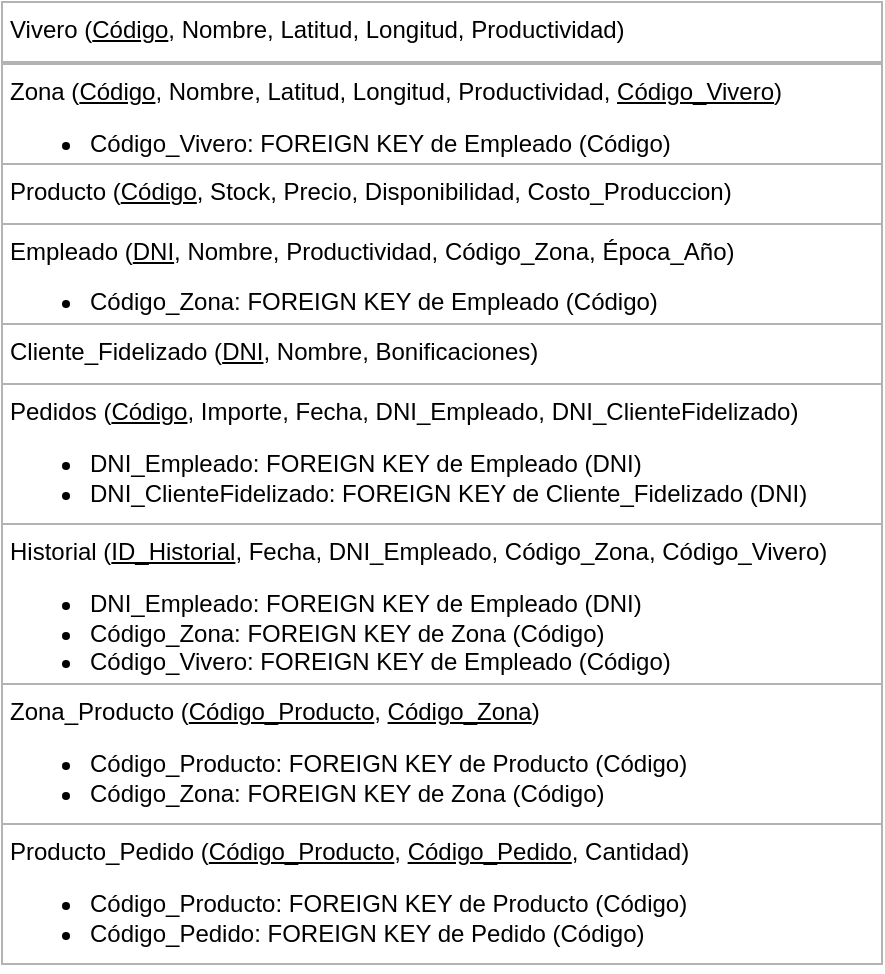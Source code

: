 <mxfile version="24.8.2">
  <diagram name="Vivero-Relacional" id="DlgvNUACUfaQvKq9qlf7">
    <mxGraphModel grid="1" page="1" gridSize="10" guides="1" tooltips="1" connect="1" arrows="1" fold="1" pageScale="1" pageWidth="827" pageHeight="1169" math="0" shadow="0">
      <root>
        <mxCell id="0" />
        <mxCell id="1" parent="0" />
        <mxCell id="0F2z70YH4uNPyJR6nJny-1" value="Vivero (&lt;u style=&quot;font-size: 12px;&quot;&gt;Código&lt;/u&gt;, Nombre, Latitud, Longitud, Productividad)" style="text;html=1;align=left;verticalAlign=top;whiteSpace=wrap;rounded=0;textDirection=ltr;labelPosition=center;verticalLabelPosition=middle;strokeColor=#B3B3B3;spacingLeft=2;fontSize=12;" vertex="1" parent="1">
          <mxGeometry x="200" y="400" width="440" height="30" as="geometry" />
        </mxCell>
        <mxCell id="0F2z70YH4uNPyJR6nJny-2" value="Zona (&lt;u style=&quot;font-size: 12px;&quot;&gt;Código&lt;/u&gt;, Nombre, Latitud, Longitud, Productividad, &lt;u style=&quot;font-size: 12px;&quot;&gt;Código_Vivero&lt;/u&gt;)&lt;br style=&quot;font-size: 12px;&quot;&gt;&lt;ul style=&quot;font-size: 12px;&quot;&gt;&lt;li style=&quot;font-size: 12px;&quot;&gt;Código_Vivero: FOREIGN KEY de Empleado (Código)&lt;/li&gt;&lt;/ul&gt;" style="text;html=1;align=left;verticalAlign=top;whiteSpace=wrap;rounded=0;textDirection=ltr;labelPosition=center;verticalLabelPosition=middle;strokeColor=#B3B3B3;spacingLeft=2;fontSize=12;" vertex="1" parent="1">
          <mxGeometry x="200" y="431" width="440" height="50" as="geometry" />
        </mxCell>
        <mxCell id="0F2z70YH4uNPyJR6nJny-5" value="Historial (&lt;u style=&quot;font-size: 12px;&quot;&gt;ID_Historial&lt;/u&gt;, Fecha, DNI_Empleado, Código_Zona, Código_Vivero)&lt;br style=&quot;font-size: 12px;&quot;&gt;&lt;ul style=&quot;font-size: 12px;&quot;&gt;&lt;li style=&quot;font-size: 12px;&quot;&gt;DNI_Empleado: FOREIGN KEY de Empleado (DNI)&lt;/li&gt;&lt;li style=&quot;font-size: 12px;&quot;&gt;Código_Zona: FOREIGN KEY de Zona (Código)&lt;/li&gt;&lt;li style=&quot;font-size: 12px;&quot;&gt;Código_Vivero: FOREIGN KEY de Empleado (Código)&lt;/li&gt;&lt;/ul&gt;" style="text;whiteSpace=wrap;html=1;align=left;verticalAlign=top;textDirection=ltr;labelPosition=center;verticalLabelPosition=middle;strokeColor=#B3B3B3;spacingLeft=2;fontSize=12;" vertex="1" parent="1">
          <mxGeometry x="200" y="661" width="440" height="80" as="geometry" />
        </mxCell>
        <mxCell id="0F2z70YH4uNPyJR6nJny-9" value="Producto (&lt;u style=&quot;font-size: 12px;&quot;&gt;Código&lt;/u&gt;, Stock, Precio, Disponibilidad, Costo_Produccion)" style="text;html=1;align=left;verticalAlign=top;whiteSpace=wrap;rounded=0;textDirection=ltr;labelPosition=center;verticalLabelPosition=middle;strokeColor=#B3B3B3;spacingLeft=2;fontSize=12;" vertex="1" parent="1">
          <mxGeometry x="200" y="481" width="440" height="30" as="geometry" />
        </mxCell>
        <mxCell id="0F2z70YH4uNPyJR6nJny-14" value="Pedidos (&lt;u style=&quot;font-size: 12px;&quot;&gt;Código&lt;/u&gt;, Importe, Fecha,&amp;nbsp;DNI_Empleado,&amp;nbsp;DNI_ClienteFidelizado)&lt;br style=&quot;font-size: 12px;&quot;&gt;&lt;ul style=&quot;font-size: 12px;&quot;&gt;&lt;li style=&quot;font-size: 12px;&quot;&gt;DNI_Empleado: FOREIGN KEY de Empleado (DNI)&lt;/li&gt;&lt;li&gt;DNI_ClienteFidelizado: FOREIGN KEY de Cliente_Fidelizado&amp;nbsp;(DNI)&lt;/li&gt;&lt;/ul&gt;" style="text;html=1;align=left;verticalAlign=top;whiteSpace=wrap;rounded=0;textDirection=ltr;labelPosition=center;verticalLabelPosition=middle;strokeColor=#B3B3B3;spacingLeft=2;fontSize=12;" vertex="1" parent="1">
          <mxGeometry x="200" y="591" width="440" height="70" as="geometry" />
        </mxCell>
        <mxCell id="iTkprR3oAFIrBwnCaC1_-1" value="Empleado (&lt;u style=&quot;font-size: 12px;&quot;&gt;DNI&lt;/u&gt;, Nombre, Productividad,&amp;nbsp;&lt;span style=&quot;font-size: 12px;&quot;&gt;Código_Zona&lt;/span&gt;&lt;span style=&quot;font-size: 12px;&quot;&gt;,&amp;nbsp;&lt;/span&gt;&lt;span style=&quot;font-size: 12px;&quot;&gt;Época_Año&lt;/span&gt;&lt;font style=&quot;font-size: 12px;&quot;&gt;)&lt;/font&gt;&lt;div style=&quot;line-height: 100%; font-size: 12px;&quot;&gt;&lt;ul style=&quot;line-height: 100%; font-size: 12px;&quot;&gt;&lt;li style=&quot;font-size: 12px;&quot;&gt;&lt;font style=&quot;font-size: 12px;&quot;&gt;Código_Zona: FOREIGN KEY de Empleado (Código)&lt;/font&gt;&lt;/li&gt;&lt;/ul&gt;&lt;/div&gt;" style="text;html=1;align=left;verticalAlign=top;whiteSpace=wrap;rounded=0;textDirection=ltr;labelPosition=center;verticalLabelPosition=middle;strokeColor=#B3B3B3;spacingLeft=2;fontSize=12;" vertex="1" parent="1">
          <mxGeometry x="200" y="511" width="440" height="50" as="geometry" />
        </mxCell>
        <mxCell id="GdEsjP5zeC3vfZgBRAmK-1" value="Cliente_Fidelizado (&lt;u style=&quot;font-size: 12px;&quot;&gt;DNI&lt;/u&gt;, Nombre, Bonificaciones)" style="text;html=1;align=left;verticalAlign=top;whiteSpace=wrap;rounded=0;textDirection=ltr;labelPosition=center;verticalLabelPosition=middle;strokeColor=#B3B3B3;spacingLeft=2;fontSize=12;" vertex="1" parent="1">
          <mxGeometry x="200" y="561" width="440" height="30" as="geometry" />
        </mxCell>
        <mxCell id="3ZJMpc_EE0C4nRCl-aHU-3" value="Zona_Producto (&lt;u style=&quot;font-size: 12px;&quot;&gt;Código_Producto&lt;/u&gt;, &lt;u&gt;Código_Zona&lt;/u&gt;)&lt;br style=&quot;font-size: 12px;&quot;&gt;&lt;ul style=&quot;font-size: 12px;&quot;&gt;&lt;li style=&quot;font-size: 12px;&quot;&gt;Código_Producto: FOREIGN KEY de Producto (Código)&lt;/li&gt;&lt;li style=&quot;font-size: 12px;&quot;&gt;Código_Zona: FOREIGN KEY de Zona (Código)&lt;/li&gt;&lt;/ul&gt;" style="text;html=1;align=left;verticalAlign=top;whiteSpace=wrap;rounded=0;textDirection=ltr;labelPosition=center;verticalLabelPosition=middle;strokeColor=#B3B3B3;spacingLeft=2;fontSize=12;" vertex="1" parent="1">
          <mxGeometry x="200" y="741" width="440" height="70" as="geometry" />
        </mxCell>
        <mxCell id="3ZJMpc_EE0C4nRCl-aHU-5" value="Producto_Pedido (&lt;u style=&quot;font-size: 12px;&quot;&gt;Código_Producto&lt;/u&gt;,&amp;nbsp;&lt;u style=&quot;font-size: 12px;&quot;&gt;Código_Pedido&lt;/u&gt;, Cantidad)&lt;br style=&quot;font-size: 12px;&quot;&gt;&lt;ul style=&quot;font-size: 12px;&quot;&gt;&lt;li style=&quot;font-size: 12px;&quot;&gt;Código_Producto: FOREIGN KEY de Producto (Código)&lt;/li&gt;&lt;li style=&quot;font-size: 12px;&quot;&gt;Código_Pedido: FOREIGN KEY de Pedido (Código)&lt;/li&gt;&lt;/ul&gt;" style="text;html=1;align=left;verticalAlign=top;whiteSpace=wrap;rounded=0;textDirection=ltr;labelPosition=center;verticalLabelPosition=middle;strokeColor=#B3B3B3;spacingLeft=2;fontSize=12;" vertex="1" parent="1">
          <mxGeometry x="200" y="811" width="440" height="70" as="geometry" />
        </mxCell>
      </root>
    </mxGraphModel>
  </diagram>
</mxfile>
